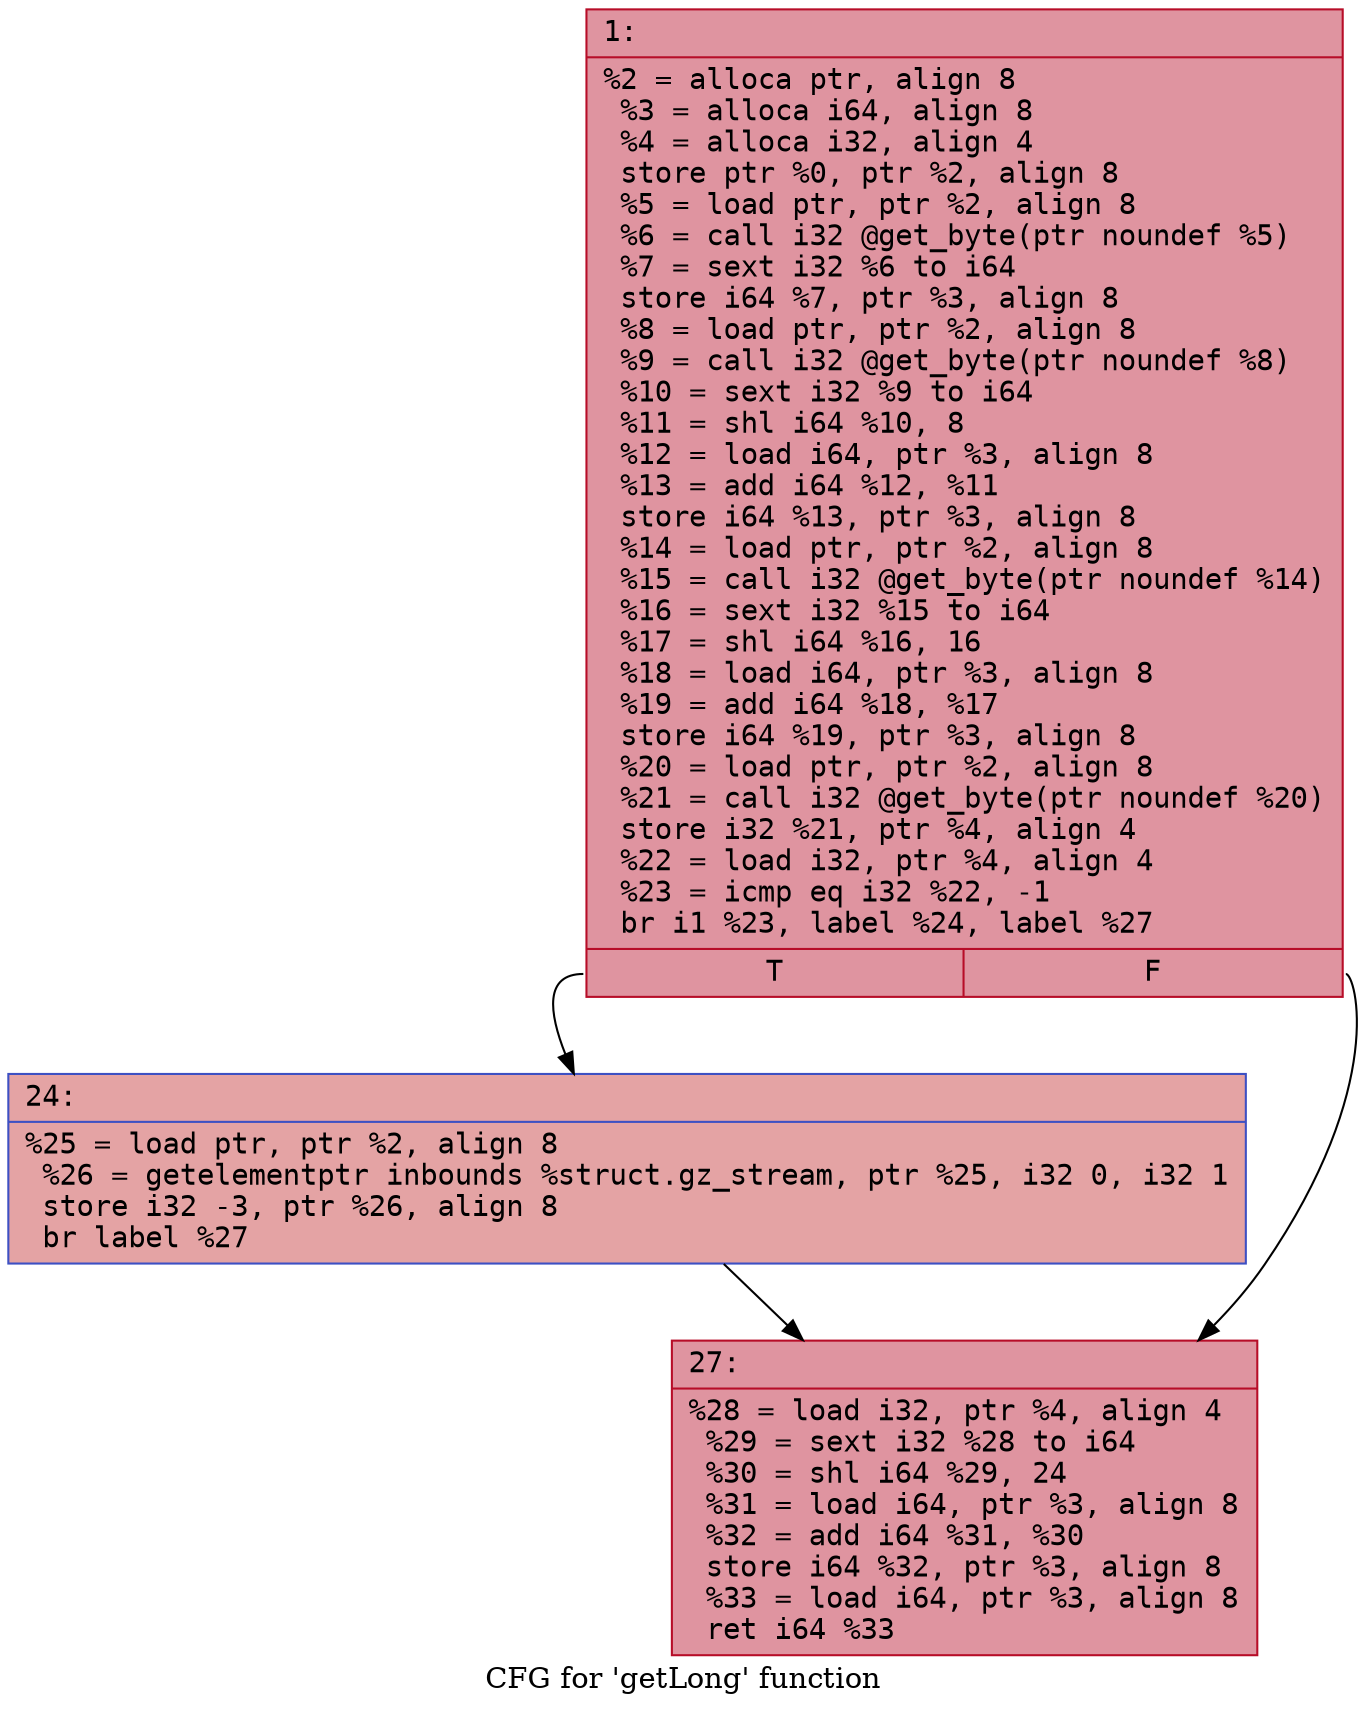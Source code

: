 digraph "CFG for 'getLong' function" {
	label="CFG for 'getLong' function";

	Node0x6000010343c0 [shape=record,color="#b70d28ff", style=filled, fillcolor="#b70d2870" fontname="Courier",label="{1:\l|  %2 = alloca ptr, align 8\l  %3 = alloca i64, align 8\l  %4 = alloca i32, align 4\l  store ptr %0, ptr %2, align 8\l  %5 = load ptr, ptr %2, align 8\l  %6 = call i32 @get_byte(ptr noundef %5)\l  %7 = sext i32 %6 to i64\l  store i64 %7, ptr %3, align 8\l  %8 = load ptr, ptr %2, align 8\l  %9 = call i32 @get_byte(ptr noundef %8)\l  %10 = sext i32 %9 to i64\l  %11 = shl i64 %10, 8\l  %12 = load i64, ptr %3, align 8\l  %13 = add i64 %12, %11\l  store i64 %13, ptr %3, align 8\l  %14 = load ptr, ptr %2, align 8\l  %15 = call i32 @get_byte(ptr noundef %14)\l  %16 = sext i32 %15 to i64\l  %17 = shl i64 %16, 16\l  %18 = load i64, ptr %3, align 8\l  %19 = add i64 %18, %17\l  store i64 %19, ptr %3, align 8\l  %20 = load ptr, ptr %2, align 8\l  %21 = call i32 @get_byte(ptr noundef %20)\l  store i32 %21, ptr %4, align 4\l  %22 = load i32, ptr %4, align 4\l  %23 = icmp eq i32 %22, -1\l  br i1 %23, label %24, label %27\l|{<s0>T|<s1>F}}"];
	Node0x6000010343c0:s0 -> Node0x600001034410[tooltip="1 -> 24\nProbability 37.50%" ];
	Node0x6000010343c0:s1 -> Node0x600001034460[tooltip="1 -> 27\nProbability 62.50%" ];
	Node0x600001034410 [shape=record,color="#3d50c3ff", style=filled, fillcolor="#c32e3170" fontname="Courier",label="{24:\l|  %25 = load ptr, ptr %2, align 8\l  %26 = getelementptr inbounds %struct.gz_stream, ptr %25, i32 0, i32 1\l  store i32 -3, ptr %26, align 8\l  br label %27\l}"];
	Node0x600001034410 -> Node0x600001034460[tooltip="24 -> 27\nProbability 100.00%" ];
	Node0x600001034460 [shape=record,color="#b70d28ff", style=filled, fillcolor="#b70d2870" fontname="Courier",label="{27:\l|  %28 = load i32, ptr %4, align 4\l  %29 = sext i32 %28 to i64\l  %30 = shl i64 %29, 24\l  %31 = load i64, ptr %3, align 8\l  %32 = add i64 %31, %30\l  store i64 %32, ptr %3, align 8\l  %33 = load i64, ptr %3, align 8\l  ret i64 %33\l}"];
}
